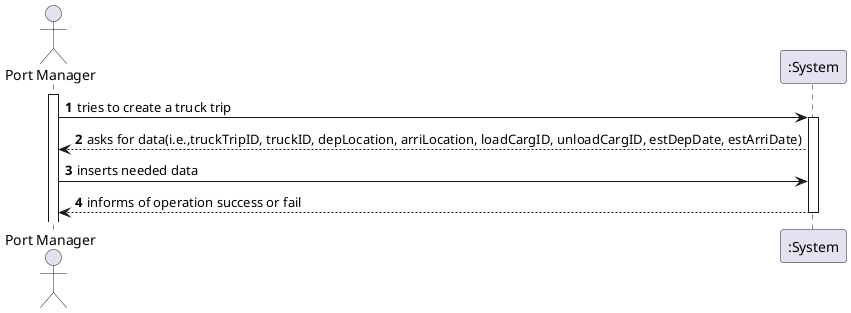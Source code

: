 @startuml
'https://plantuml.com/sequence-diagram

autonumber
actor "Port Manager" as SC

activate SC
SC-> ":System" : tries to create a truck trip
activate ":System"
":System" --> SC : asks for data(i.e.,truckTripID, truckID, depLocation, arriLocation, loadCargID, unloadCargID, estDepDate, estArriDate)
SC-> ":System" : inserts needed data
":System" --> SC : informs of operation success or fail

deactivate ":System"

@enduml